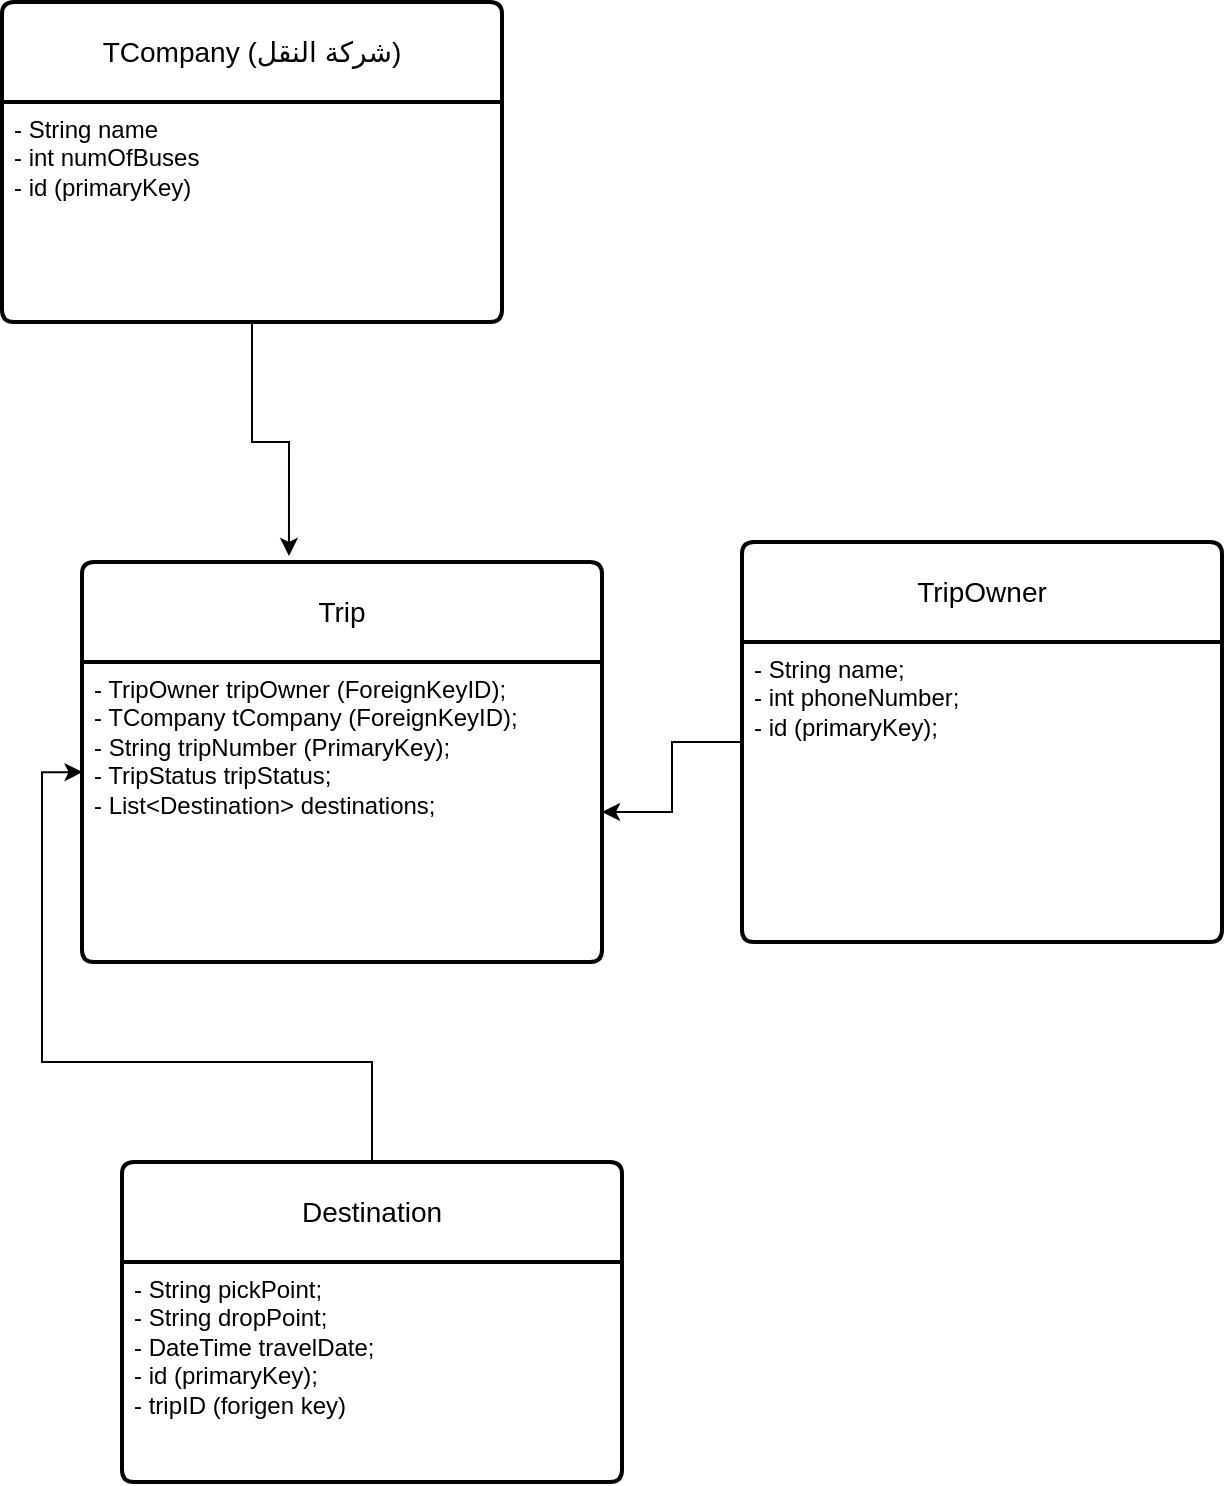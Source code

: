 <mxfile version="21.6.5" type="device">
  <diagram name="Page-1" id="3W1BbOlnSLvmhQiqQgh_">
    <mxGraphModel dx="376" dy="332" grid="1" gridSize="10" guides="1" tooltips="1" connect="1" arrows="1" fold="1" page="1" pageScale="1" pageWidth="850" pageHeight="1100" math="0" shadow="0">
      <root>
        <mxCell id="0" />
        <mxCell id="1" parent="0" />
        <mxCell id="L4LuE9ND8O-SA-uUtwgh-1" value="Trip" style="swimlane;childLayout=stackLayout;horizontal=1;startSize=50;horizontalStack=0;rounded=1;fontSize=14;fontStyle=0;strokeWidth=2;resizeParent=0;resizeLast=1;shadow=0;dashed=0;align=center;arcSize=4;whiteSpace=wrap;html=1;" vertex="1" parent="1">
          <mxGeometry x="150" y="400" width="260" height="200" as="geometry" />
        </mxCell>
        <mxCell id="L4LuE9ND8O-SA-uUtwgh-2" value="- TripOwner tripOwner (ForeignKeyID);&lt;br&gt;- TCompany tCompany (ForeignKeyID);&lt;br&gt;- String tripNumber (PrimaryKey);&lt;br&gt;- TripStatus tripStatus;&lt;br&gt;- List&amp;lt;Destination&amp;gt; destinations;" style="align=left;strokeColor=none;fillColor=none;spacingLeft=4;fontSize=12;verticalAlign=top;resizable=0;rotatable=0;part=1;html=1;" vertex="1" parent="L4LuE9ND8O-SA-uUtwgh-1">
          <mxGeometry y="50" width="260" height="150" as="geometry" />
        </mxCell>
        <mxCell id="L4LuE9ND8O-SA-uUtwgh-12" style="edgeStyle=orthogonalEdgeStyle;rounded=0;orthogonalLoop=1;jettySize=auto;html=1;entryX=1;entryY=0.5;entryDx=0;entryDy=0;" edge="1" parent="1" source="L4LuE9ND8O-SA-uUtwgh-3" target="L4LuE9ND8O-SA-uUtwgh-2">
          <mxGeometry relative="1" as="geometry" />
        </mxCell>
        <mxCell id="L4LuE9ND8O-SA-uUtwgh-3" value="TripOwner" style="swimlane;childLayout=stackLayout;horizontal=1;startSize=50;horizontalStack=0;rounded=1;fontSize=14;fontStyle=0;strokeWidth=2;resizeParent=0;resizeLast=1;shadow=0;dashed=0;align=center;arcSize=4;whiteSpace=wrap;html=1;" vertex="1" parent="1">
          <mxGeometry x="480" y="390" width="240" height="200" as="geometry" />
        </mxCell>
        <mxCell id="L4LuE9ND8O-SA-uUtwgh-4" value="- String name;&lt;br&gt;- int phoneNumber;&lt;br&gt;- id (primaryKey);" style="align=left;strokeColor=none;fillColor=none;spacingLeft=4;fontSize=12;verticalAlign=top;resizable=0;rotatable=0;part=1;html=1;" vertex="1" parent="L4LuE9ND8O-SA-uUtwgh-3">
          <mxGeometry y="50" width="240" height="150" as="geometry" />
        </mxCell>
        <mxCell id="L4LuE9ND8O-SA-uUtwgh-13" style="edgeStyle=orthogonalEdgeStyle;rounded=0;orthogonalLoop=1;jettySize=auto;html=1;entryX=0.398;entryY=-0.015;entryDx=0;entryDy=0;entryPerimeter=0;" edge="1" parent="1" source="L4LuE9ND8O-SA-uUtwgh-5" target="L4LuE9ND8O-SA-uUtwgh-1">
          <mxGeometry relative="1" as="geometry" />
        </mxCell>
        <mxCell id="L4LuE9ND8O-SA-uUtwgh-5" value="TCompany (شركة النقل)" style="swimlane;childLayout=stackLayout;horizontal=1;startSize=50;horizontalStack=0;rounded=1;fontSize=14;fontStyle=0;strokeWidth=2;resizeParent=0;resizeLast=1;shadow=0;dashed=0;align=center;arcSize=4;whiteSpace=wrap;html=1;" vertex="1" parent="1">
          <mxGeometry x="110" y="120" width="250" height="160" as="geometry" />
        </mxCell>
        <mxCell id="L4LuE9ND8O-SA-uUtwgh-6" value="- String name&lt;br&gt;- int numOfBuses&lt;br&gt;- id (primaryKey)" style="align=left;strokeColor=none;fillColor=none;spacingLeft=4;fontSize=12;verticalAlign=top;resizable=0;rotatable=0;part=1;html=1;" vertex="1" parent="L4LuE9ND8O-SA-uUtwgh-5">
          <mxGeometry y="50" width="250" height="110" as="geometry" />
        </mxCell>
        <mxCell id="L4LuE9ND8O-SA-uUtwgh-14" style="edgeStyle=orthogonalEdgeStyle;rounded=0;orthogonalLoop=1;jettySize=auto;html=1;entryX=0.001;entryY=0.367;entryDx=0;entryDy=0;entryPerimeter=0;" edge="1" parent="1" source="L4LuE9ND8O-SA-uUtwgh-7" target="L4LuE9ND8O-SA-uUtwgh-2">
          <mxGeometry relative="1" as="geometry" />
        </mxCell>
        <mxCell id="L4LuE9ND8O-SA-uUtwgh-7" value="Destination" style="swimlane;childLayout=stackLayout;horizontal=1;startSize=50;horizontalStack=0;rounded=1;fontSize=14;fontStyle=0;strokeWidth=2;resizeParent=0;resizeLast=1;shadow=0;dashed=0;align=center;arcSize=4;whiteSpace=wrap;html=1;" vertex="1" parent="1">
          <mxGeometry x="170" y="700" width="250" height="160" as="geometry" />
        </mxCell>
        <mxCell id="L4LuE9ND8O-SA-uUtwgh-8" value="- String pickPoint;&lt;br&gt;- String dropPoint;&lt;br&gt;- DateTime travelDate;&lt;br&gt;- id (primaryKey);&lt;br&gt;- tripID (forigen key)" style="align=left;strokeColor=none;fillColor=none;spacingLeft=4;fontSize=12;verticalAlign=top;resizable=0;rotatable=0;part=1;html=1;" vertex="1" parent="L4LuE9ND8O-SA-uUtwgh-7">
          <mxGeometry y="50" width="250" height="110" as="geometry" />
        </mxCell>
      </root>
    </mxGraphModel>
  </diagram>
</mxfile>
